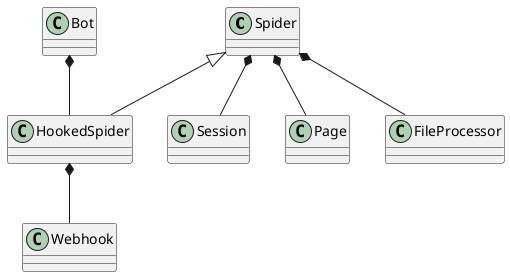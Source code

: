 @startuml
Spider <|-- HookedSpider
Spider *-- Session
Spider *-- Page
Spider *-- FileProcessor
Bot *-- HookedSpider
HookedSpider *-- Webhook
@enduml

